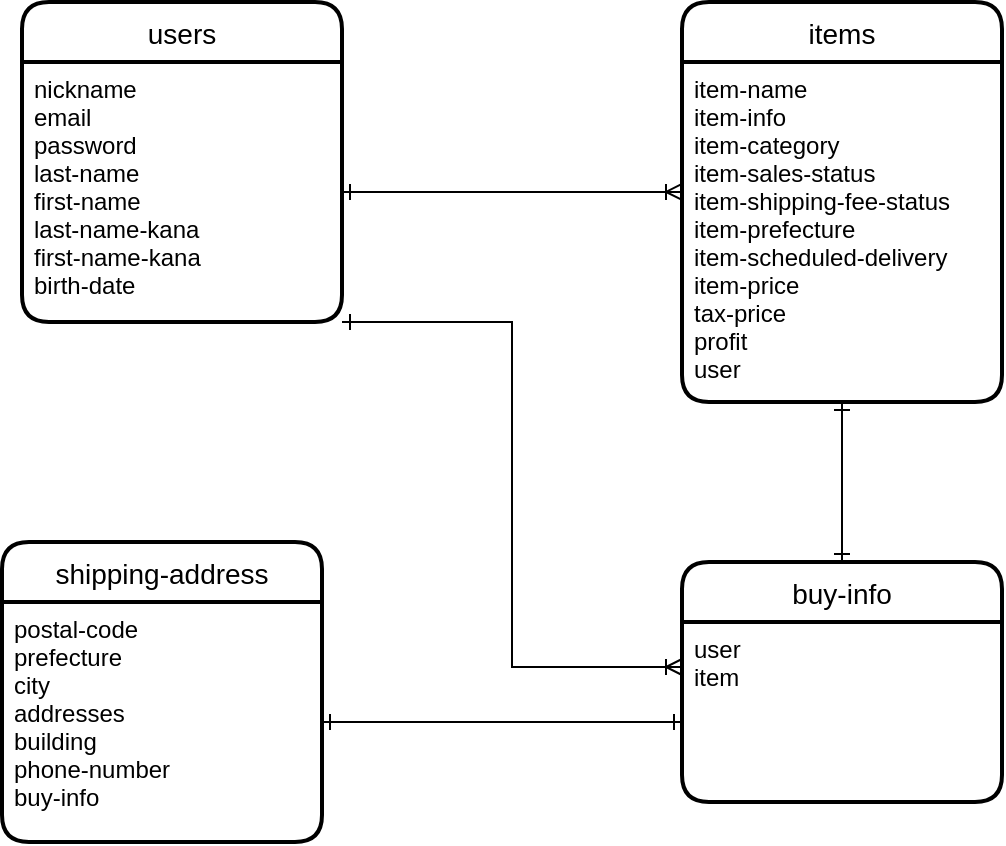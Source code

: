 <mxfile>
    <diagram id="b3S6aSfm7YSYNcaTvJsp" name="ページ1">
        <mxGraphModel dx="606" dy="580" grid="1" gridSize="10" guides="1" tooltips="1" connect="1" arrows="1" fold="1" page="1" pageScale="1" pageWidth="827" pageHeight="1169" math="0" shadow="0">
            <root>
                <mxCell id="0"/>
                <mxCell id="1" parent="0"/>
                <mxCell id="43" value="users" style="swimlane;childLayout=stackLayout;horizontal=1;startSize=30;horizontalStack=0;rounded=1;fontSize=14;fontStyle=0;strokeWidth=2;resizeParent=0;resizeLast=1;shadow=0;dashed=0;align=center;" parent="1" vertex="1">
                    <mxGeometry x="50" y="140" width="160" height="160" as="geometry"/>
                </mxCell>
                <mxCell id="44" value="nickname&#10;email&#10;password&#10;last-name&#10;first-name&#10;last-name-kana&#10;first-name-kana&#10;birth-date" style="align=left;strokeColor=none;fillColor=none;spacingLeft=4;fontSize=12;verticalAlign=top;resizable=0;rotatable=0;part=1;" parent="43" vertex="1">
                    <mxGeometry y="30" width="160" height="130" as="geometry"/>
                </mxCell>
                <mxCell id="54" value="items" style="swimlane;childLayout=stackLayout;horizontal=1;startSize=30;horizontalStack=0;rounded=1;fontSize=14;fontStyle=0;strokeWidth=2;resizeParent=0;resizeLast=1;shadow=0;dashed=0;align=center;" parent="1" vertex="1">
                    <mxGeometry x="380" y="140" width="160" height="200" as="geometry"/>
                </mxCell>
                <mxCell id="67" value="item-name&#10;item-info&#10;item-category&#10;item-sales-status&#10;item-shipping-fee-status&#10;item-prefecture&#10;item-scheduled-delivery&#10;item-price&#10;tax-price&#10;profit&#10;user" style="align=left;strokeColor=none;fillColor=none;spacingLeft=4;fontSize=12;verticalAlign=top;resizable=0;rotatable=0;part=1;" parent="54" vertex="1">
                    <mxGeometry y="30" width="160" height="170" as="geometry"/>
                </mxCell>
                <mxCell id="85" style="edgeStyle=elbowEdgeStyle;rounded=0;orthogonalLoop=1;jettySize=auto;html=1;endArrow=ERone;endFill=0;strokeWidth=1;entryX=0.5;entryY=1;entryDx=0;entryDy=0;" parent="1" source="71" target="67" edge="1">
                    <mxGeometry relative="1" as="geometry">
                        <mxPoint x="460" y="320" as="targetPoint"/>
                    </mxGeometry>
                </mxCell>
                <mxCell id="71" value="buy-info" style="swimlane;childLayout=stackLayout;horizontal=1;startSize=30;horizontalStack=0;rounded=1;fontSize=14;fontStyle=0;strokeWidth=2;resizeParent=0;resizeLast=1;shadow=0;dashed=0;align=center;" parent="1" vertex="1">
                    <mxGeometry x="380" y="420" width="160" height="120" as="geometry"/>
                </mxCell>
                <mxCell id="72" value="user&#10;item" style="align=left;strokeColor=none;fillColor=none;spacingLeft=4;fontSize=12;verticalAlign=top;resizable=0;rotatable=0;part=1;" parent="71" vertex="1">
                    <mxGeometry y="30" width="160" height="90" as="geometry"/>
                </mxCell>
                <mxCell id="89" style="edgeStyle=elbowEdgeStyle;rounded=0;orthogonalLoop=1;jettySize=auto;html=1;entryX=1;entryY=0.5;entryDx=0;entryDy=0;endArrow=ERone;endFill=0;strokeWidth=1;" parent="1" source="67" target="44" edge="1">
                    <mxGeometry relative="1" as="geometry">
                        <Array as="points">
                            <mxPoint x="350" y="235"/>
                            <mxPoint x="330" y="243"/>
                        </Array>
                    </mxGeometry>
                </mxCell>
                <mxCell id="90" value="shipping-address" style="swimlane;childLayout=stackLayout;horizontal=1;startSize=30;horizontalStack=0;rounded=1;fontSize=14;fontStyle=0;strokeWidth=2;resizeParent=0;resizeLast=1;shadow=0;dashed=0;align=center;" parent="1" vertex="1">
                    <mxGeometry x="40" y="410" width="160" height="150" as="geometry"/>
                </mxCell>
                <mxCell id="91" value="postal-code&#10;prefecture&#10;city&#10;addresses&#10;building&#10;phone-number&#10;buy-info" style="align=left;strokeColor=none;fillColor=none;spacingLeft=4;fontSize=12;verticalAlign=top;resizable=0;rotatable=0;part=1;" parent="90" vertex="1">
                    <mxGeometry y="30" width="160" height="120" as="geometry"/>
                </mxCell>
                <mxCell id="92" style="edgeStyle=elbowEdgeStyle;rounded=0;orthogonalLoop=1;jettySize=auto;html=1;exitX=1;exitY=1;exitDx=0;exitDy=0;entryX=0;entryY=0.25;entryDx=0;entryDy=0;endArrow=ERoneToMany;endFill=0;strokeWidth=1;" parent="1" source="44" target="72" edge="1">
                    <mxGeometry relative="1" as="geometry"/>
                </mxCell>
                <mxCell id="93" style="edgeStyle=elbowEdgeStyle;rounded=0;orthogonalLoop=1;jettySize=auto;html=1;exitX=0;exitY=0.25;exitDx=0;exitDy=0;entryX=1;entryY=1;entryDx=0;entryDy=0;endArrow=ERone;endFill=0;strokeWidth=1;" parent="1" source="72" target="44" edge="1">
                    <mxGeometry relative="1" as="geometry"/>
                </mxCell>
                <mxCell id="94" style="edgeStyle=elbowEdgeStyle;rounded=0;orthogonalLoop=1;jettySize=auto;html=1;exitX=1;exitY=0.5;exitDx=0;exitDy=0;endArrow=ERone;endFill=0;strokeWidth=1;" parent="1" source="91" edge="1">
                    <mxGeometry relative="1" as="geometry">
                        <mxPoint x="380" y="500" as="targetPoint"/>
                    </mxGeometry>
                </mxCell>
                <mxCell id="95" style="edgeStyle=elbowEdgeStyle;rounded=0;orthogonalLoop=1;jettySize=auto;html=1;endArrow=ERone;endFill=0;strokeWidth=1;" parent="1" edge="1">
                    <mxGeometry relative="1" as="geometry">
                        <mxPoint x="200" y="500" as="targetPoint"/>
                        <mxPoint x="370" y="500" as="sourcePoint"/>
                        <Array as="points">
                            <mxPoint x="360" y="500"/>
                        </Array>
                    </mxGeometry>
                </mxCell>
                <mxCell id="96" style="edgeStyle=elbowEdgeStyle;rounded=0;orthogonalLoop=1;jettySize=auto;html=1;exitX=0.5;exitY=1;exitDx=0;exitDy=0;entryX=0.5;entryY=0;entryDx=0;entryDy=0;endArrow=ERone;endFill=0;strokeWidth=1;" parent="1" source="67" target="71" edge="1">
                    <mxGeometry relative="1" as="geometry"/>
                </mxCell>
                <mxCell id="98" style="edgeStyle=orthogonalEdgeStyle;rounded=0;orthogonalLoop=1;jettySize=auto;html=1;exitX=1;exitY=0.5;exitDx=0;exitDy=0;entryX=0;entryY=0.382;entryDx=0;entryDy=0;entryPerimeter=0;endArrow=ERoneToMany;endFill=0;" edge="1" parent="1" source="44" target="67">
                    <mxGeometry relative="1" as="geometry"/>
                </mxCell>
            </root>
        </mxGraphModel>
    </diagram>
</mxfile>